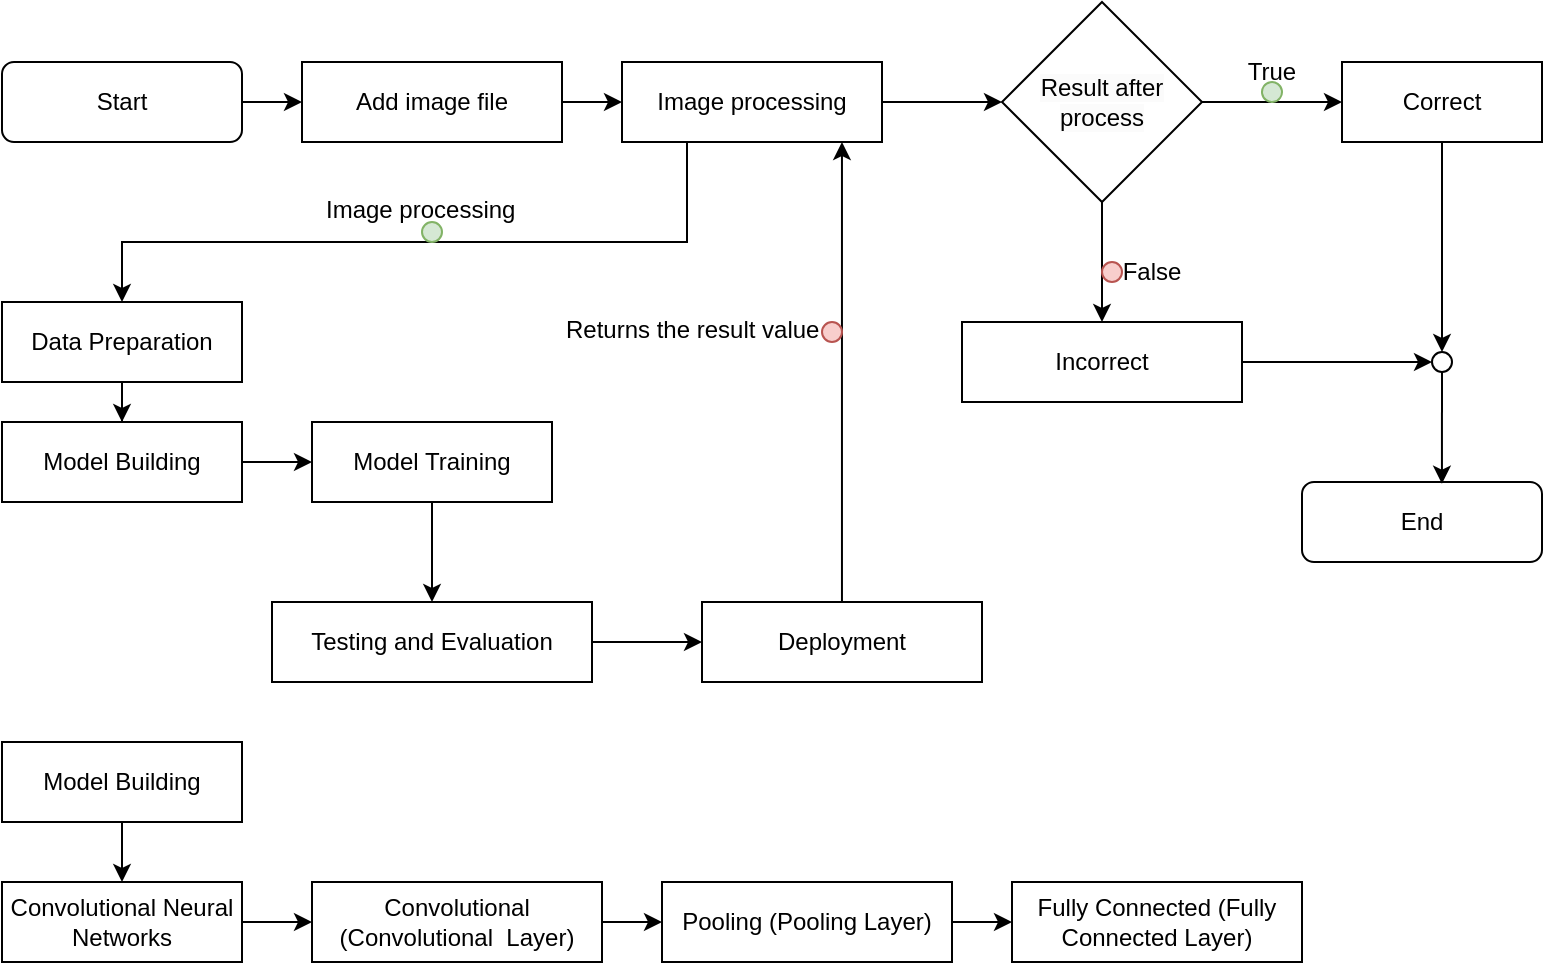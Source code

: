 <mxfile version="24.3.1" type="github">
  <diagram id="C5RBs43oDa-KdzZeNtuy" name="Page-1">
    <mxGraphModel dx="600" dy="318" grid="1" gridSize="10" guides="1" tooltips="1" connect="1" arrows="1" fold="1" page="1" pageScale="1" pageWidth="827" pageHeight="1169" math="0" shadow="0">
      <root>
        <mxCell id="WIyWlLk6GJQsqaUBKTNV-0" />
        <mxCell id="WIyWlLk6GJQsqaUBKTNV-1" parent="WIyWlLk6GJQsqaUBKTNV-0" />
        <mxCell id="iuT1NI7rebQySD4Z3-t--4" style="edgeStyle=orthogonalEdgeStyle;rounded=0;orthogonalLoop=1;jettySize=auto;html=1;" parent="WIyWlLk6GJQsqaUBKTNV-1" source="WIyWlLk6GJQsqaUBKTNV-3" target="iuT1NI7rebQySD4Z3-t--0" edge="1">
          <mxGeometry relative="1" as="geometry" />
        </mxCell>
        <mxCell id="WIyWlLk6GJQsqaUBKTNV-3" value="Start" style="rounded=1;whiteSpace=wrap;html=1;fontSize=12;glass=0;strokeWidth=1;shadow=0;" parent="WIyWlLk6GJQsqaUBKTNV-1" vertex="1">
          <mxGeometry x="50" y="100" width="120" height="40" as="geometry" />
        </mxCell>
        <mxCell id="iuT1NI7rebQySD4Z3-t--5" style="edgeStyle=orthogonalEdgeStyle;rounded=0;orthogonalLoop=1;jettySize=auto;html=1;entryX=0;entryY=0.5;entryDx=0;entryDy=0;" parent="WIyWlLk6GJQsqaUBKTNV-1" source="iuT1NI7rebQySD4Z3-t--0" target="iuT1NI7rebQySD4Z3-t--1" edge="1">
          <mxGeometry relative="1" as="geometry" />
        </mxCell>
        <mxCell id="iuT1NI7rebQySD4Z3-t--0" value="Add image file" style="rounded=0;whiteSpace=wrap;html=1;" parent="WIyWlLk6GJQsqaUBKTNV-1" vertex="1">
          <mxGeometry x="200" y="100" width="130" height="40" as="geometry" />
        </mxCell>
        <mxCell id="iuT1NI7rebQySD4Z3-t--6" style="edgeStyle=orthogonalEdgeStyle;rounded=0;orthogonalLoop=1;jettySize=auto;html=1;entryX=0;entryY=0.5;entryDx=0;entryDy=0;" parent="WIyWlLk6GJQsqaUBKTNV-1" source="iuT1NI7rebQySD4Z3-t--1" target="GDvugVk9gqOFG5cx1VYe-2" edge="1">
          <mxGeometry relative="1" as="geometry">
            <mxPoint x="520" y="120" as="targetPoint" />
          </mxGeometry>
        </mxCell>
        <mxCell id="GDvugVk9gqOFG5cx1VYe-24" style="edgeStyle=orthogonalEdgeStyle;rounded=0;orthogonalLoop=1;jettySize=auto;html=1;entryX=0.5;entryY=0;entryDx=0;entryDy=0;exitX=0.25;exitY=1;exitDx=0;exitDy=0;" edge="1" parent="WIyWlLk6GJQsqaUBKTNV-1" source="iuT1NI7rebQySD4Z3-t--1" target="GDvugVk9gqOFG5cx1VYe-9">
          <mxGeometry relative="1" as="geometry">
            <mxPoint x="425" y="150" as="sourcePoint" />
            <Array as="points">
              <mxPoint x="392" y="190" />
              <mxPoint x="110" y="190" />
            </Array>
          </mxGeometry>
        </mxCell>
        <mxCell id="iuT1NI7rebQySD4Z3-t--1" value="Image processing" style="rounded=0;whiteSpace=wrap;html=1;" parent="WIyWlLk6GJQsqaUBKTNV-1" vertex="1">
          <mxGeometry x="360" y="100" width="130" height="40" as="geometry" />
        </mxCell>
        <mxCell id="iuT1NI7rebQySD4Z3-t--10" style="edgeStyle=orthogonalEdgeStyle;rounded=0;orthogonalLoop=1;jettySize=auto;html=1;entryX=0.5;entryY=0;entryDx=0;entryDy=0;exitX=0.5;exitY=1;exitDx=0;exitDy=0;" parent="WIyWlLk6GJQsqaUBKTNV-1" source="GDvugVk9gqOFG5cx1VYe-2" target="iuT1NI7rebQySD4Z3-t--8" edge="1">
          <mxGeometry relative="1" as="geometry">
            <mxPoint x="591" y="123" as="sourcePoint" />
          </mxGeometry>
        </mxCell>
        <mxCell id="iuT1NI7rebQySD4Z3-t--11" style="edgeStyle=orthogonalEdgeStyle;rounded=0;orthogonalLoop=1;jettySize=auto;html=1;entryX=0;entryY=0.5;entryDx=0;entryDy=0;exitX=1;exitY=0.5;exitDx=0;exitDy=0;" parent="WIyWlLk6GJQsqaUBKTNV-1" source="GDvugVk9gqOFG5cx1VYe-2" target="iuT1NI7rebQySD4Z3-t--9" edge="1">
          <mxGeometry relative="1" as="geometry">
            <mxPoint x="660" y="120" as="sourcePoint" />
          </mxGeometry>
        </mxCell>
        <mxCell id="GDvugVk9gqOFG5cx1VYe-49" style="edgeStyle=orthogonalEdgeStyle;rounded=0;orthogonalLoop=1;jettySize=auto;html=1;entryX=0;entryY=0.5;entryDx=0;entryDy=0;" edge="1" parent="WIyWlLk6GJQsqaUBKTNV-1" source="iuT1NI7rebQySD4Z3-t--8" target="GDvugVk9gqOFG5cx1VYe-45">
          <mxGeometry relative="1" as="geometry" />
        </mxCell>
        <mxCell id="iuT1NI7rebQySD4Z3-t--8" value="Incorrect" style="rounded=0;whiteSpace=wrap;html=1;" parent="WIyWlLk6GJQsqaUBKTNV-1" vertex="1">
          <mxGeometry x="530" y="230" width="140" height="40" as="geometry" />
        </mxCell>
        <mxCell id="GDvugVk9gqOFG5cx1VYe-48" style="edgeStyle=orthogonalEdgeStyle;rounded=0;orthogonalLoop=1;jettySize=auto;html=1;entryX=0.5;entryY=0;entryDx=0;entryDy=0;" edge="1" parent="WIyWlLk6GJQsqaUBKTNV-1" source="iuT1NI7rebQySD4Z3-t--9" target="GDvugVk9gqOFG5cx1VYe-45">
          <mxGeometry relative="1" as="geometry" />
        </mxCell>
        <mxCell id="iuT1NI7rebQySD4Z3-t--9" value="Correct" style="rounded=0;whiteSpace=wrap;html=1;" parent="WIyWlLk6GJQsqaUBKTNV-1" vertex="1">
          <mxGeometry x="720" y="100" width="100" height="40" as="geometry" />
        </mxCell>
        <mxCell id="GDvugVk9gqOFG5cx1VYe-0" value="True" style="text;html=1;align=center;verticalAlign=middle;whiteSpace=wrap;rounded=0;" vertex="1" parent="WIyWlLk6GJQsqaUBKTNV-1">
          <mxGeometry x="655" y="90" width="60" height="30" as="geometry" />
        </mxCell>
        <mxCell id="GDvugVk9gqOFG5cx1VYe-1" value="False" style="text;html=1;align=center;verticalAlign=middle;whiteSpace=wrap;rounded=0;" vertex="1" parent="WIyWlLk6GJQsqaUBKTNV-1">
          <mxGeometry x="595" y="190" width="60" height="30" as="geometry" />
        </mxCell>
        <mxCell id="GDvugVk9gqOFG5cx1VYe-2" value="&lt;div&gt;&lt;br&gt;&lt;/div&gt;&lt;span style=&quot;color: rgb(0, 0, 0); font-family: Helvetica; font-size: 12px; font-style: normal; font-variant-ligatures: normal; font-variant-caps: normal; font-weight: 400; letter-spacing: normal; orphans: 2; text-align: center; text-indent: 0px; text-transform: none; widows: 2; word-spacing: 0px; -webkit-text-stroke-width: 0px; white-space: normal; background-color: rgb(251, 251, 251); text-decoration-thickness: initial; text-decoration-style: initial; text-decoration-color: initial; display: inline !important; float: none;&quot;&gt;Result after process&lt;/span&gt;&lt;div&gt;&lt;br&gt;&lt;/div&gt;" style="rhombus;whiteSpace=wrap;html=1;" vertex="1" parent="WIyWlLk6GJQsqaUBKTNV-1">
          <mxGeometry x="550" y="70" width="100" height="100" as="geometry" />
        </mxCell>
        <mxCell id="GDvugVk9gqOFG5cx1VYe-20" style="edgeStyle=orthogonalEdgeStyle;rounded=0;orthogonalLoop=1;jettySize=auto;html=1;entryX=0.5;entryY=0;entryDx=0;entryDy=0;" edge="1" parent="WIyWlLk6GJQsqaUBKTNV-1" source="GDvugVk9gqOFG5cx1VYe-9" target="GDvugVk9gqOFG5cx1VYe-16">
          <mxGeometry relative="1" as="geometry" />
        </mxCell>
        <mxCell id="GDvugVk9gqOFG5cx1VYe-9" value="Data Preparation" style="rounded=0;whiteSpace=wrap;html=1;" vertex="1" parent="WIyWlLk6GJQsqaUBKTNV-1">
          <mxGeometry x="50" y="220" width="120" height="40" as="geometry" />
        </mxCell>
        <mxCell id="GDvugVk9gqOFG5cx1VYe-21" style="edgeStyle=orthogonalEdgeStyle;rounded=0;orthogonalLoop=1;jettySize=auto;html=1;entryX=0;entryY=0.5;entryDx=0;entryDy=0;" edge="1" parent="WIyWlLk6GJQsqaUBKTNV-1" source="GDvugVk9gqOFG5cx1VYe-16" target="GDvugVk9gqOFG5cx1VYe-17">
          <mxGeometry relative="1" as="geometry" />
        </mxCell>
        <mxCell id="GDvugVk9gqOFG5cx1VYe-16" value="Model Building" style="rounded=0;whiteSpace=wrap;html=1;" vertex="1" parent="WIyWlLk6GJQsqaUBKTNV-1">
          <mxGeometry x="50" y="280" width="120" height="40" as="geometry" />
        </mxCell>
        <mxCell id="GDvugVk9gqOFG5cx1VYe-22" style="edgeStyle=orthogonalEdgeStyle;rounded=0;orthogonalLoop=1;jettySize=auto;html=1;entryX=0.5;entryY=0;entryDx=0;entryDy=0;" edge="1" parent="WIyWlLk6GJQsqaUBKTNV-1" source="GDvugVk9gqOFG5cx1VYe-17" target="GDvugVk9gqOFG5cx1VYe-18">
          <mxGeometry relative="1" as="geometry" />
        </mxCell>
        <mxCell id="GDvugVk9gqOFG5cx1VYe-17" value="Model Training" style="rounded=0;whiteSpace=wrap;html=1;" vertex="1" parent="WIyWlLk6GJQsqaUBKTNV-1">
          <mxGeometry x="205" y="280" width="120" height="40" as="geometry" />
        </mxCell>
        <mxCell id="GDvugVk9gqOFG5cx1VYe-23" style="edgeStyle=orthogonalEdgeStyle;rounded=0;orthogonalLoop=1;jettySize=auto;html=1;entryX=0;entryY=0.5;entryDx=0;entryDy=0;" edge="1" parent="WIyWlLk6GJQsqaUBKTNV-1" source="GDvugVk9gqOFG5cx1VYe-18" target="GDvugVk9gqOFG5cx1VYe-19">
          <mxGeometry relative="1" as="geometry" />
        </mxCell>
        <mxCell id="GDvugVk9gqOFG5cx1VYe-18" value="Testing and Evaluation" style="rounded=0;whiteSpace=wrap;html=1;" vertex="1" parent="WIyWlLk6GJQsqaUBKTNV-1">
          <mxGeometry x="185" y="370" width="160" height="40" as="geometry" />
        </mxCell>
        <mxCell id="GDvugVk9gqOFG5cx1VYe-26" style="edgeStyle=orthogonalEdgeStyle;rounded=0;orthogonalLoop=1;jettySize=auto;html=1;entryX=0.846;entryY=1;entryDx=0;entryDy=0;entryPerimeter=0;" edge="1" parent="WIyWlLk6GJQsqaUBKTNV-1" source="GDvugVk9gqOFG5cx1VYe-19" target="iuT1NI7rebQySD4Z3-t--1">
          <mxGeometry relative="1" as="geometry" />
        </mxCell>
        <mxCell id="GDvugVk9gqOFG5cx1VYe-19" value="Deployment" style="rounded=0;whiteSpace=wrap;html=1;" vertex="1" parent="WIyWlLk6GJQsqaUBKTNV-1">
          <mxGeometry x="400" y="370" width="140" height="40" as="geometry" />
        </mxCell>
        <mxCell id="GDvugVk9gqOFG5cx1VYe-27" value="&lt;div style=&quot;text-align: center;&quot;&gt;Returns the result value&lt;/div&gt;" style="text;whiteSpace=wrap;html=1;" vertex="1" parent="WIyWlLk6GJQsqaUBKTNV-1">
          <mxGeometry x="330" y="220" width="140" height="30" as="geometry" />
        </mxCell>
        <mxCell id="GDvugVk9gqOFG5cx1VYe-28" value="" style="ellipse;whiteSpace=wrap;html=1;aspect=fixed;fillColor=#d5e8d4;strokeColor=#82b366;" vertex="1" parent="WIyWlLk6GJQsqaUBKTNV-1">
          <mxGeometry x="260" y="180" width="10" height="10" as="geometry" />
        </mxCell>
        <mxCell id="GDvugVk9gqOFG5cx1VYe-30" value="" style="ellipse;whiteSpace=wrap;html=1;aspect=fixed;fillColor=#f8cecc;strokeColor=#b85450;" vertex="1" parent="WIyWlLk6GJQsqaUBKTNV-1">
          <mxGeometry x="460" y="230" width="10" height="10" as="geometry" />
        </mxCell>
        <mxCell id="GDvugVk9gqOFG5cx1VYe-31" value="" style="ellipse;whiteSpace=wrap;html=1;aspect=fixed;fillColor=#d5e8d4;strokeColor=#82b366;rotation=-10;" vertex="1" parent="WIyWlLk6GJQsqaUBKTNV-1">
          <mxGeometry x="680" y="110" width="10" height="10" as="geometry" />
        </mxCell>
        <mxCell id="GDvugVk9gqOFG5cx1VYe-32" value="" style="ellipse;whiteSpace=wrap;html=1;aspect=fixed;fillColor=#f8cecc;strokeColor=#b85450;" vertex="1" parent="WIyWlLk6GJQsqaUBKTNV-1">
          <mxGeometry x="600" y="200" width="10" height="10" as="geometry" />
        </mxCell>
        <mxCell id="GDvugVk9gqOFG5cx1VYe-36" style="edgeStyle=orthogonalEdgeStyle;rounded=0;orthogonalLoop=1;jettySize=auto;html=1;entryX=0.5;entryY=0;entryDx=0;entryDy=0;" edge="1" parent="WIyWlLk6GJQsqaUBKTNV-1" source="GDvugVk9gqOFG5cx1VYe-34" target="GDvugVk9gqOFG5cx1VYe-35">
          <mxGeometry relative="1" as="geometry" />
        </mxCell>
        <mxCell id="GDvugVk9gqOFG5cx1VYe-34" value="Model Building" style="rounded=0;whiteSpace=wrap;html=1;" vertex="1" parent="WIyWlLk6GJQsqaUBKTNV-1">
          <mxGeometry x="50" y="440" width="120" height="40" as="geometry" />
        </mxCell>
        <mxCell id="GDvugVk9gqOFG5cx1VYe-40" style="edgeStyle=orthogonalEdgeStyle;rounded=0;orthogonalLoop=1;jettySize=auto;html=1;entryX=0;entryY=0.5;entryDx=0;entryDy=0;" edge="1" parent="WIyWlLk6GJQsqaUBKTNV-1" source="GDvugVk9gqOFG5cx1VYe-35" target="GDvugVk9gqOFG5cx1VYe-37">
          <mxGeometry relative="1" as="geometry" />
        </mxCell>
        <mxCell id="GDvugVk9gqOFG5cx1VYe-35" value="Convolutional Neural Networks" style="rounded=0;whiteSpace=wrap;html=1;" vertex="1" parent="WIyWlLk6GJQsqaUBKTNV-1">
          <mxGeometry x="50" y="510" width="120" height="40" as="geometry" />
        </mxCell>
        <mxCell id="GDvugVk9gqOFG5cx1VYe-41" style="edgeStyle=orthogonalEdgeStyle;rounded=0;orthogonalLoop=1;jettySize=auto;html=1;entryX=0;entryY=0.5;entryDx=0;entryDy=0;" edge="1" parent="WIyWlLk6GJQsqaUBKTNV-1" source="GDvugVk9gqOFG5cx1VYe-37" target="GDvugVk9gqOFG5cx1VYe-38">
          <mxGeometry relative="1" as="geometry" />
        </mxCell>
        <mxCell id="GDvugVk9gqOFG5cx1VYe-37" value="Convolutional (Convolutional&amp;nbsp; Layer)" style="rounded=0;whiteSpace=wrap;html=1;" vertex="1" parent="WIyWlLk6GJQsqaUBKTNV-1">
          <mxGeometry x="205" y="510" width="145" height="40" as="geometry" />
        </mxCell>
        <mxCell id="GDvugVk9gqOFG5cx1VYe-42" style="edgeStyle=orthogonalEdgeStyle;rounded=0;orthogonalLoop=1;jettySize=auto;html=1;entryX=0;entryY=0.5;entryDx=0;entryDy=0;" edge="1" parent="WIyWlLk6GJQsqaUBKTNV-1" source="GDvugVk9gqOFG5cx1VYe-38" target="GDvugVk9gqOFG5cx1VYe-39">
          <mxGeometry relative="1" as="geometry" />
        </mxCell>
        <mxCell id="GDvugVk9gqOFG5cx1VYe-38" value="Pooling (Pooling Layer)" style="rounded=0;whiteSpace=wrap;html=1;" vertex="1" parent="WIyWlLk6GJQsqaUBKTNV-1">
          <mxGeometry x="380" y="510" width="145" height="40" as="geometry" />
        </mxCell>
        <mxCell id="GDvugVk9gqOFG5cx1VYe-39" value="Fully Connected (Fully Connected Layer)" style="rounded=0;whiteSpace=wrap;html=1;" vertex="1" parent="WIyWlLk6GJQsqaUBKTNV-1">
          <mxGeometry x="555" y="510" width="145" height="40" as="geometry" />
        </mxCell>
        <mxCell id="GDvugVk9gqOFG5cx1VYe-44" value="End" style="rounded=1;whiteSpace=wrap;html=1;fontSize=12;glass=0;strokeWidth=1;shadow=0;" vertex="1" parent="WIyWlLk6GJQsqaUBKTNV-1">
          <mxGeometry x="700" y="310" width="120" height="40" as="geometry" />
        </mxCell>
        <mxCell id="GDvugVk9gqOFG5cx1VYe-45" value="" style="ellipse;whiteSpace=wrap;html=1;" vertex="1" parent="WIyWlLk6GJQsqaUBKTNV-1">
          <mxGeometry x="765" y="245" width="10" height="10" as="geometry" />
        </mxCell>
        <mxCell id="GDvugVk9gqOFG5cx1VYe-51" style="edgeStyle=orthogonalEdgeStyle;rounded=0;orthogonalLoop=1;jettySize=auto;html=1;entryX=0.583;entryY=0.021;entryDx=0;entryDy=0;entryPerimeter=0;" edge="1" parent="WIyWlLk6GJQsqaUBKTNV-1" source="GDvugVk9gqOFG5cx1VYe-45" target="GDvugVk9gqOFG5cx1VYe-44">
          <mxGeometry relative="1" as="geometry" />
        </mxCell>
        <mxCell id="GDvugVk9gqOFG5cx1VYe-52" value="&lt;div style=&quot;text-align: center;&quot;&gt;Image processing&lt;/div&gt;" style="text;whiteSpace=wrap;html=1;" vertex="1" parent="WIyWlLk6GJQsqaUBKTNV-1">
          <mxGeometry x="210" y="160" width="140" height="30" as="geometry" />
        </mxCell>
      </root>
    </mxGraphModel>
  </diagram>
</mxfile>
